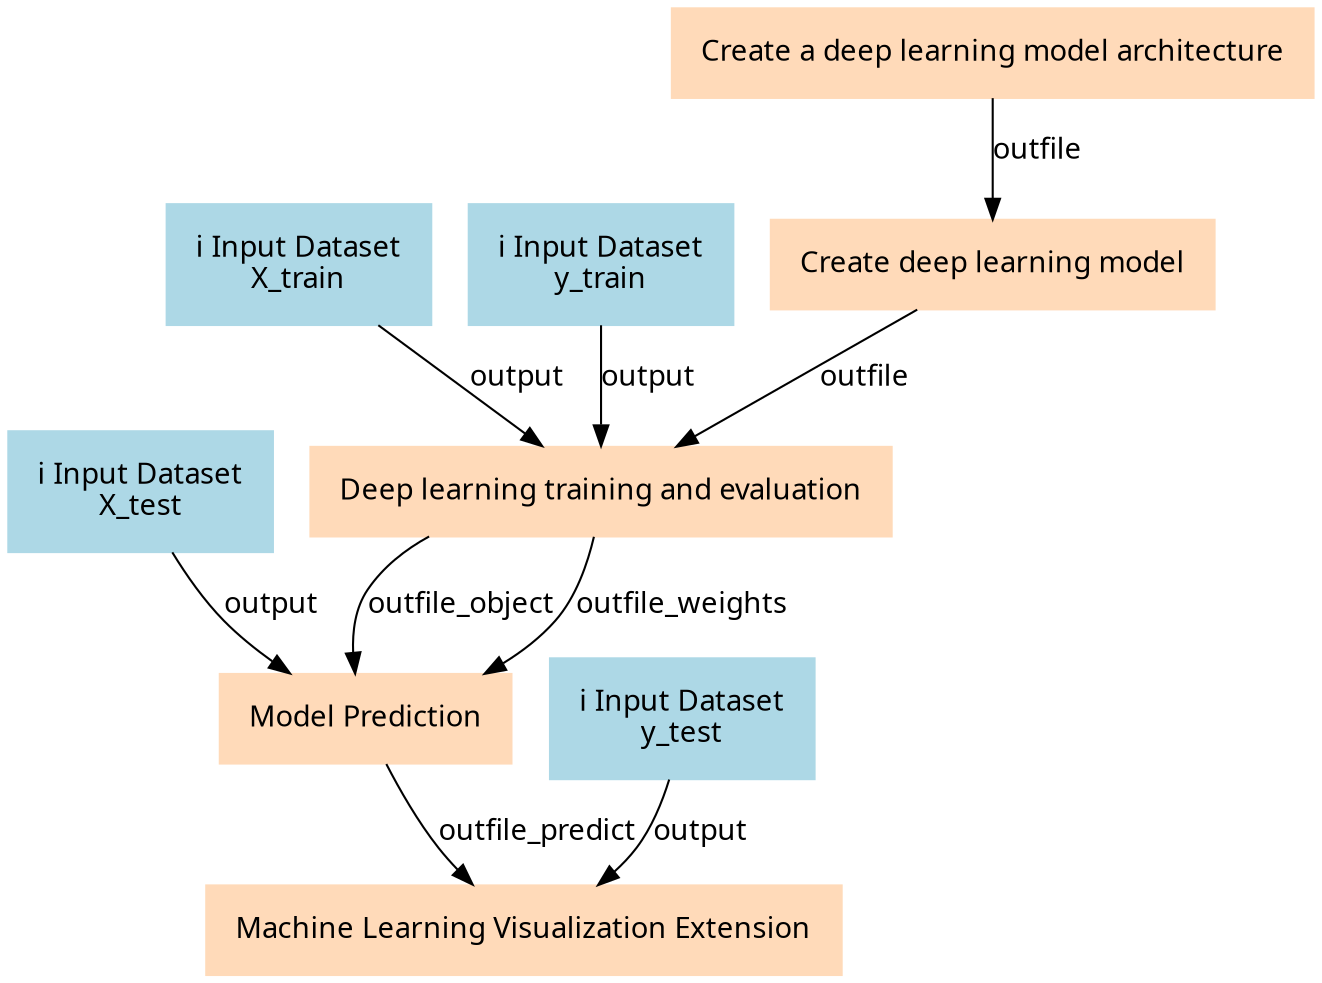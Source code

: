 digraph main {
  node [fontname="Atkinson Hyperlegible", shape=box, color=white,style=filled,color=peachpuff,margin="0.2,0.2"];
  edge [fontname="Atkinson Hyperlegible"];
  0[color=lightblue,label="ℹ️ Input Dataset\nX_test"]
  1[color=lightblue,label="ℹ️ Input Dataset\nX_train"]
  2[color=lightblue,label="ℹ️ Input Dataset\ny_test"]
  3[color=lightblue,label="ℹ️ Input Dataset\ny_train"]
  4[label="Create a deep learning model architecture"]
  5[label="Create deep learning model"]
  4 -> 5 [label="outfile"]
  6[label="Deep learning training and evaluation"]
  5 -> 6 [label="outfile"]
  1 -> 6 [label="output"]
  3 -> 6 [label="output"]
  7[label="Model Prediction"]
  6 -> 7 [label="outfile_object"]
  6 -> 7 [label="outfile_weights"]
  0 -> 7 [label="output"]
  8[label="Machine Learning Visualization Extension"]
  7 -> 8 [label="outfile_predict"]
  2 -> 8 [label="output"]
}
